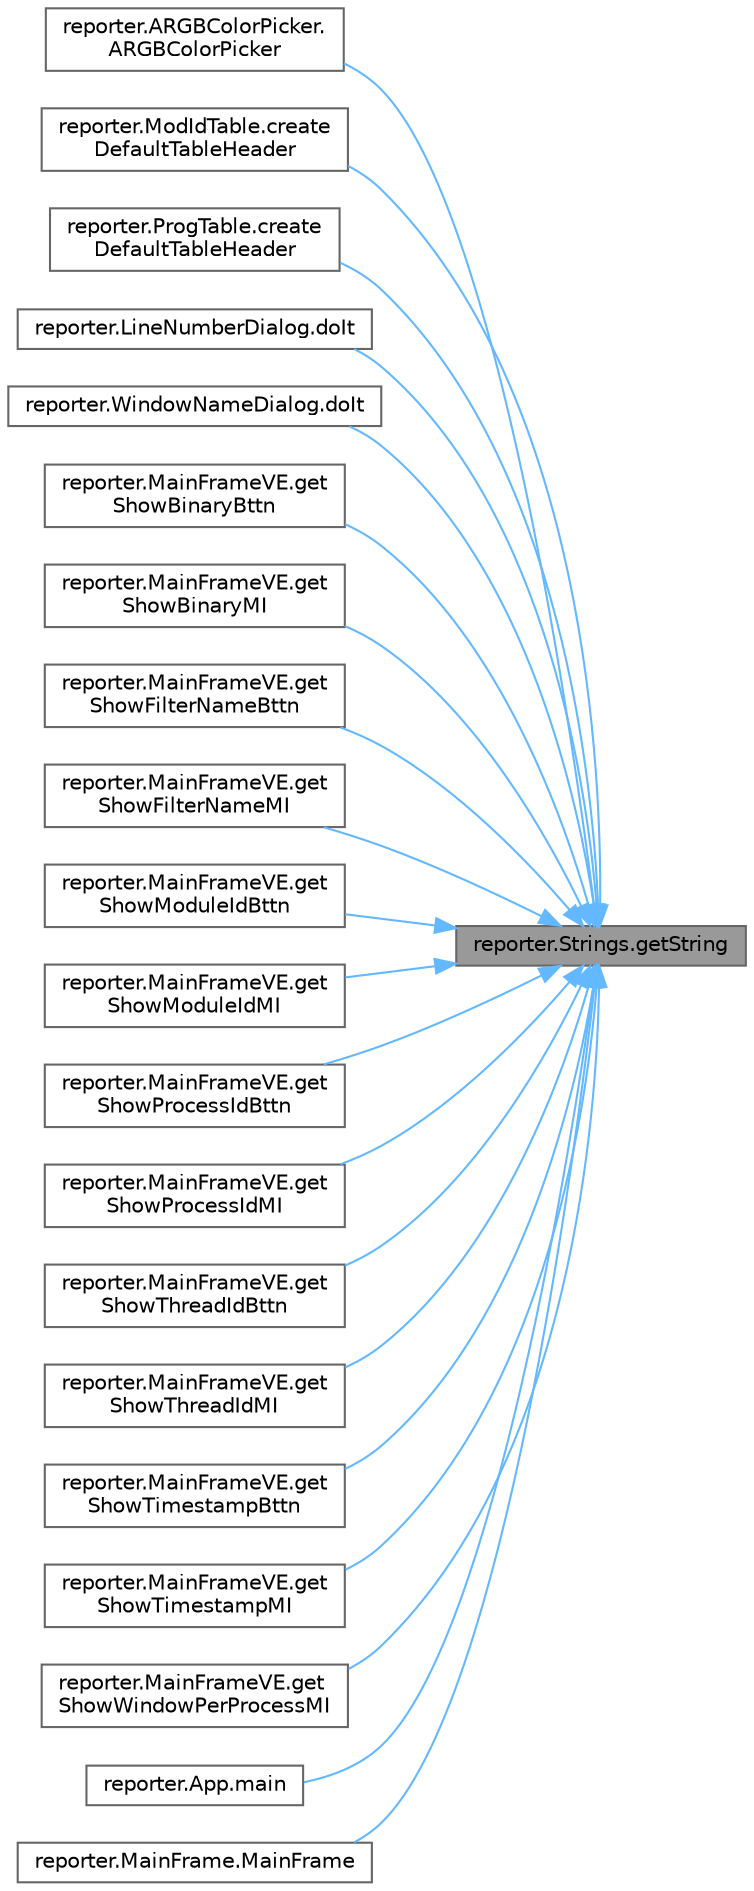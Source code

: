 digraph "reporter.Strings.getString"
{
 // LATEX_PDF_SIZE
  bgcolor="transparent";
  edge [fontname=Helvetica,fontsize=10,labelfontname=Helvetica,labelfontsize=10];
  node [fontname=Helvetica,fontsize=10,shape=box,height=0.2,width=0.4];
  rankdir="RL";
  Node1 [id="Node000001",label="reporter.Strings.getString",height=0.2,width=0.4,color="gray40", fillcolor="grey60", style="filled", fontcolor="black",tooltip=" "];
  Node1 -> Node2 [id="edge1_Node000001_Node000002",dir="back",color="steelblue1",style="solid",tooltip=" "];
  Node2 [id="Node000002",label="reporter.ARGBColorPicker.\lARGBColorPicker",height=0.2,width=0.4,color="grey40", fillcolor="white", style="filled",URL="$classreporter_1_1_a_r_g_b_color_picker.html#abda7042b45e1b451168e10569905f473",tooltip=" "];
  Node1 -> Node3 [id="edge2_Node000001_Node000003",dir="back",color="steelblue1",style="solid",tooltip=" "];
  Node3 [id="Node000003",label="reporter.ModIdTable.create\lDefaultTableHeader",height=0.2,width=0.4,color="grey40", fillcolor="white", style="filled",URL="$classreporter_1_1_mod_id_table.html#a7f6acf385bd7b8dc773802549efb691c",tooltip=" "];
  Node1 -> Node4 [id="edge3_Node000001_Node000004",dir="back",color="steelblue1",style="solid",tooltip=" "];
  Node4 [id="Node000004",label="reporter.ProgTable.create\lDefaultTableHeader",height=0.2,width=0.4,color="grey40", fillcolor="white", style="filled",URL="$classreporter_1_1_prog_table.html#aa3d1f35b3cd73a7dcd87b4a18a0766ed",tooltip=" "];
  Node1 -> Node5 [id="edge4_Node000001_Node000005",dir="back",color="steelblue1",style="solid",tooltip=" "];
  Node5 [id="Node000005",label="reporter.LineNumberDialog.doIt",height=0.2,width=0.4,color="grey40", fillcolor="white", style="filled",URL="$classreporter_1_1_line_number_dialog.html#a1a2c6e32089c7ab0002caba094592d1c",tooltip=" "];
  Node1 -> Node6 [id="edge5_Node000001_Node000006",dir="back",color="steelblue1",style="solid",tooltip=" "];
  Node6 [id="Node000006",label="reporter.WindowNameDialog.doIt",height=0.2,width=0.4,color="grey40", fillcolor="white", style="filled",URL="$classreporter_1_1_window_name_dialog.html#ae0ae113bdffe6ee2c0f97bb3aff8d8ab",tooltip=" "];
  Node1 -> Node7 [id="edge6_Node000001_Node000007",dir="back",color="steelblue1",style="solid",tooltip=" "];
  Node7 [id="Node000007",label="reporter.MainFrameVE.get\lShowBinaryBttn",height=0.2,width=0.4,color="grey40", fillcolor="white", style="filled",URL="$classreporter_1_1_main_frame_v_e.html#abbbd13ed8da0e4af5f4be41c3c13e7a2",tooltip=" "];
  Node1 -> Node8 [id="edge7_Node000001_Node000008",dir="back",color="steelblue1",style="solid",tooltip=" "];
  Node8 [id="Node000008",label="reporter.MainFrameVE.get\lShowBinaryMI",height=0.2,width=0.4,color="grey40", fillcolor="white", style="filled",URL="$classreporter_1_1_main_frame_v_e.html#a5fa0a19b6cfb61547630e75d2d77c09c",tooltip=" "];
  Node1 -> Node9 [id="edge8_Node000001_Node000009",dir="back",color="steelblue1",style="solid",tooltip=" "];
  Node9 [id="Node000009",label="reporter.MainFrameVE.get\lShowFilterNameBttn",height=0.2,width=0.4,color="grey40", fillcolor="white", style="filled",URL="$classreporter_1_1_main_frame_v_e.html#a4b1b90299432003da4552a6d16314324",tooltip=" "];
  Node1 -> Node10 [id="edge9_Node000001_Node000010",dir="back",color="steelblue1",style="solid",tooltip=" "];
  Node10 [id="Node000010",label="reporter.MainFrameVE.get\lShowFilterNameMI",height=0.2,width=0.4,color="grey40", fillcolor="white", style="filled",URL="$classreporter_1_1_main_frame_v_e.html#a6e5d8f46caf24065e737a2f9aa953e1a",tooltip=" "];
  Node1 -> Node11 [id="edge10_Node000001_Node000011",dir="back",color="steelblue1",style="solid",tooltip=" "];
  Node11 [id="Node000011",label="reporter.MainFrameVE.get\lShowModuleIdBttn",height=0.2,width=0.4,color="grey40", fillcolor="white", style="filled",URL="$classreporter_1_1_main_frame_v_e.html#afd3da75a4c5490ef62bd7a1b4b1073b1",tooltip=" "];
  Node1 -> Node12 [id="edge11_Node000001_Node000012",dir="back",color="steelblue1",style="solid",tooltip=" "];
  Node12 [id="Node000012",label="reporter.MainFrameVE.get\lShowModuleIdMI",height=0.2,width=0.4,color="grey40", fillcolor="white", style="filled",URL="$classreporter_1_1_main_frame_v_e.html#afd84bc70a19a9dab4451fdd46ae5032c",tooltip=" "];
  Node1 -> Node13 [id="edge12_Node000001_Node000013",dir="back",color="steelblue1",style="solid",tooltip=" "];
  Node13 [id="Node000013",label="reporter.MainFrameVE.get\lShowProcessIdBttn",height=0.2,width=0.4,color="grey40", fillcolor="white", style="filled",URL="$classreporter_1_1_main_frame_v_e.html#aabf72a7fab5d09ef757d30250634fcca",tooltip=" "];
  Node1 -> Node14 [id="edge13_Node000001_Node000014",dir="back",color="steelblue1",style="solid",tooltip=" "];
  Node14 [id="Node000014",label="reporter.MainFrameVE.get\lShowProcessIdMI",height=0.2,width=0.4,color="grey40", fillcolor="white", style="filled",URL="$classreporter_1_1_main_frame_v_e.html#a4157344bd7e10c90a37a673b7b624957",tooltip=" "];
  Node1 -> Node15 [id="edge14_Node000001_Node000015",dir="back",color="steelblue1",style="solid",tooltip=" "];
  Node15 [id="Node000015",label="reporter.MainFrameVE.get\lShowThreadIdBttn",height=0.2,width=0.4,color="grey40", fillcolor="white", style="filled",URL="$classreporter_1_1_main_frame_v_e.html#ac98abc58ffc8d407a6eb8a317d205a96",tooltip=" "];
  Node1 -> Node16 [id="edge15_Node000001_Node000016",dir="back",color="steelblue1",style="solid",tooltip=" "];
  Node16 [id="Node000016",label="reporter.MainFrameVE.get\lShowThreadIdMI",height=0.2,width=0.4,color="grey40", fillcolor="white", style="filled",URL="$classreporter_1_1_main_frame_v_e.html#a9dbfb5f0fcd0def7d4cc0fd486d1cccd",tooltip=" "];
  Node1 -> Node17 [id="edge16_Node000001_Node000017",dir="back",color="steelblue1",style="solid",tooltip=" "];
  Node17 [id="Node000017",label="reporter.MainFrameVE.get\lShowTimestampBttn",height=0.2,width=0.4,color="grey40", fillcolor="white", style="filled",URL="$classreporter_1_1_main_frame_v_e.html#a758e77286cf2e9528ab7156f119fa863",tooltip=" "];
  Node1 -> Node18 [id="edge17_Node000001_Node000018",dir="back",color="steelblue1",style="solid",tooltip=" "];
  Node18 [id="Node000018",label="reporter.MainFrameVE.get\lShowTimestampMI",height=0.2,width=0.4,color="grey40", fillcolor="white", style="filled",URL="$classreporter_1_1_main_frame_v_e.html#abbaf03e6ce7ae700e59b1bb8405df4c0",tooltip=" "];
  Node1 -> Node19 [id="edge18_Node000001_Node000019",dir="back",color="steelblue1",style="solid",tooltip=" "];
  Node19 [id="Node000019",label="reporter.MainFrameVE.get\lShowWindowPerProcessMI",height=0.2,width=0.4,color="grey40", fillcolor="white", style="filled",URL="$classreporter_1_1_main_frame_v_e.html#a61849e54078948afee664149c5cbdb59",tooltip=" "];
  Node1 -> Node20 [id="edge19_Node000001_Node000020",dir="back",color="steelblue1",style="solid",tooltip=" "];
  Node20 [id="Node000020",label="reporter.App.main",height=0.2,width=0.4,color="grey40", fillcolor="white", style="filled",URL="$classreporter_1_1_app.html#a8ca7034fca45bc26b488397db528762f",tooltip=" "];
  Node1 -> Node21 [id="edge20_Node000001_Node000021",dir="back",color="steelblue1",style="solid",tooltip=" "];
  Node21 [id="Node000021",label="reporter.MainFrame.MainFrame",height=0.2,width=0.4,color="grey40", fillcolor="white", style="filled",URL="$classreporter_1_1_main_frame.html#a275591612ef4ed90f5dfd4d8f7ab4261",tooltip=" "];
}
